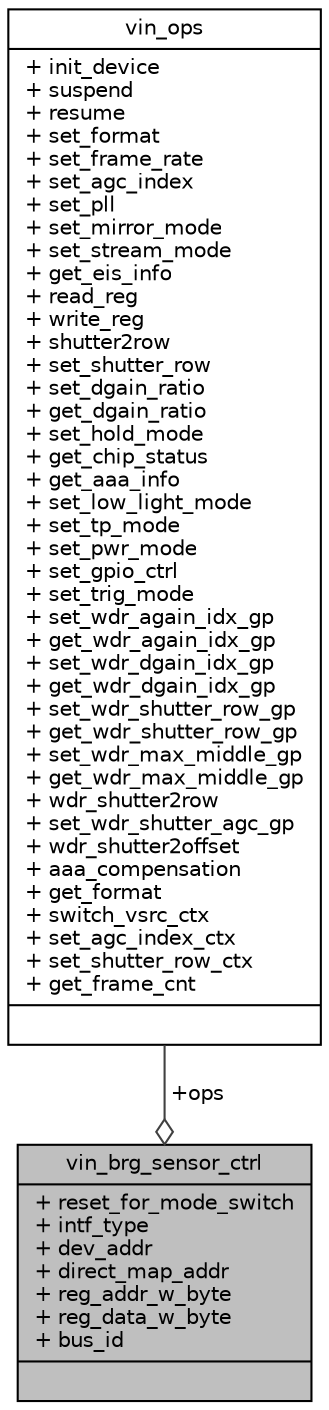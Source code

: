 digraph "vin_brg_sensor_ctrl"
{
 // INTERACTIVE_SVG=YES
 // LATEX_PDF_SIZE
  bgcolor="transparent";
  edge [fontname="Helvetica",fontsize="10",labelfontname="Helvetica",labelfontsize="10"];
  node [fontname="Helvetica",fontsize="10",shape=record];
  Node1 [label="{vin_brg_sensor_ctrl\n|+ reset_for_mode_switch\l+ intf_type\l+ dev_addr\l+ direct_map_addr\l+ reg_addr_w_byte\l+ reg_data_w_byte\l+ bus_id\l|}",height=0.2,width=0.4,color="black", fillcolor="grey75", style="filled", fontcolor="black",tooltip=" "];
  Node2 -> Node1 [color="grey25",fontsize="10",style="solid",label=" +ops" ,arrowhead="odiamond",fontname="Helvetica"];
  Node2 [label="{vin_ops\n|+ init_device\l+ suspend\l+ resume\l+ set_format\l+ set_frame_rate\l+ set_agc_index\l+ set_pll\l+ set_mirror_mode\l+ set_stream_mode\l+ get_eis_info\l+ read_reg\l+ write_reg\l+ shutter2row\l+ set_shutter_row\l+ set_dgain_ratio\l+ get_dgain_ratio\l+ set_hold_mode\l+ get_chip_status\l+ get_aaa_info\l+ set_low_light_mode\l+ set_tp_mode\l+ set_pwr_mode\l+ set_gpio_ctrl\l+ set_trig_mode\l+ set_wdr_again_idx_gp\l+ get_wdr_again_idx_gp\l+ set_wdr_dgain_idx_gp\l+ get_wdr_dgain_idx_gp\l+ set_wdr_shutter_row_gp\l+ get_wdr_shutter_row_gp\l+ set_wdr_max_middle_gp\l+ get_wdr_max_middle_gp\l+ wdr_shutter2row\l+ set_wdr_shutter_agc_gp\l+ wdr_shutter2offset\l+ aaa_compensation\l+ get_format\l+ switch_vsrc_ctx\l+ set_agc_index_ctx\l+ set_shutter_row_ctx\l+ get_frame_cnt\l|}",height=0.2,width=0.4,color="black",URL="$de/de0/structvin__ops.html",tooltip=" "];
}
